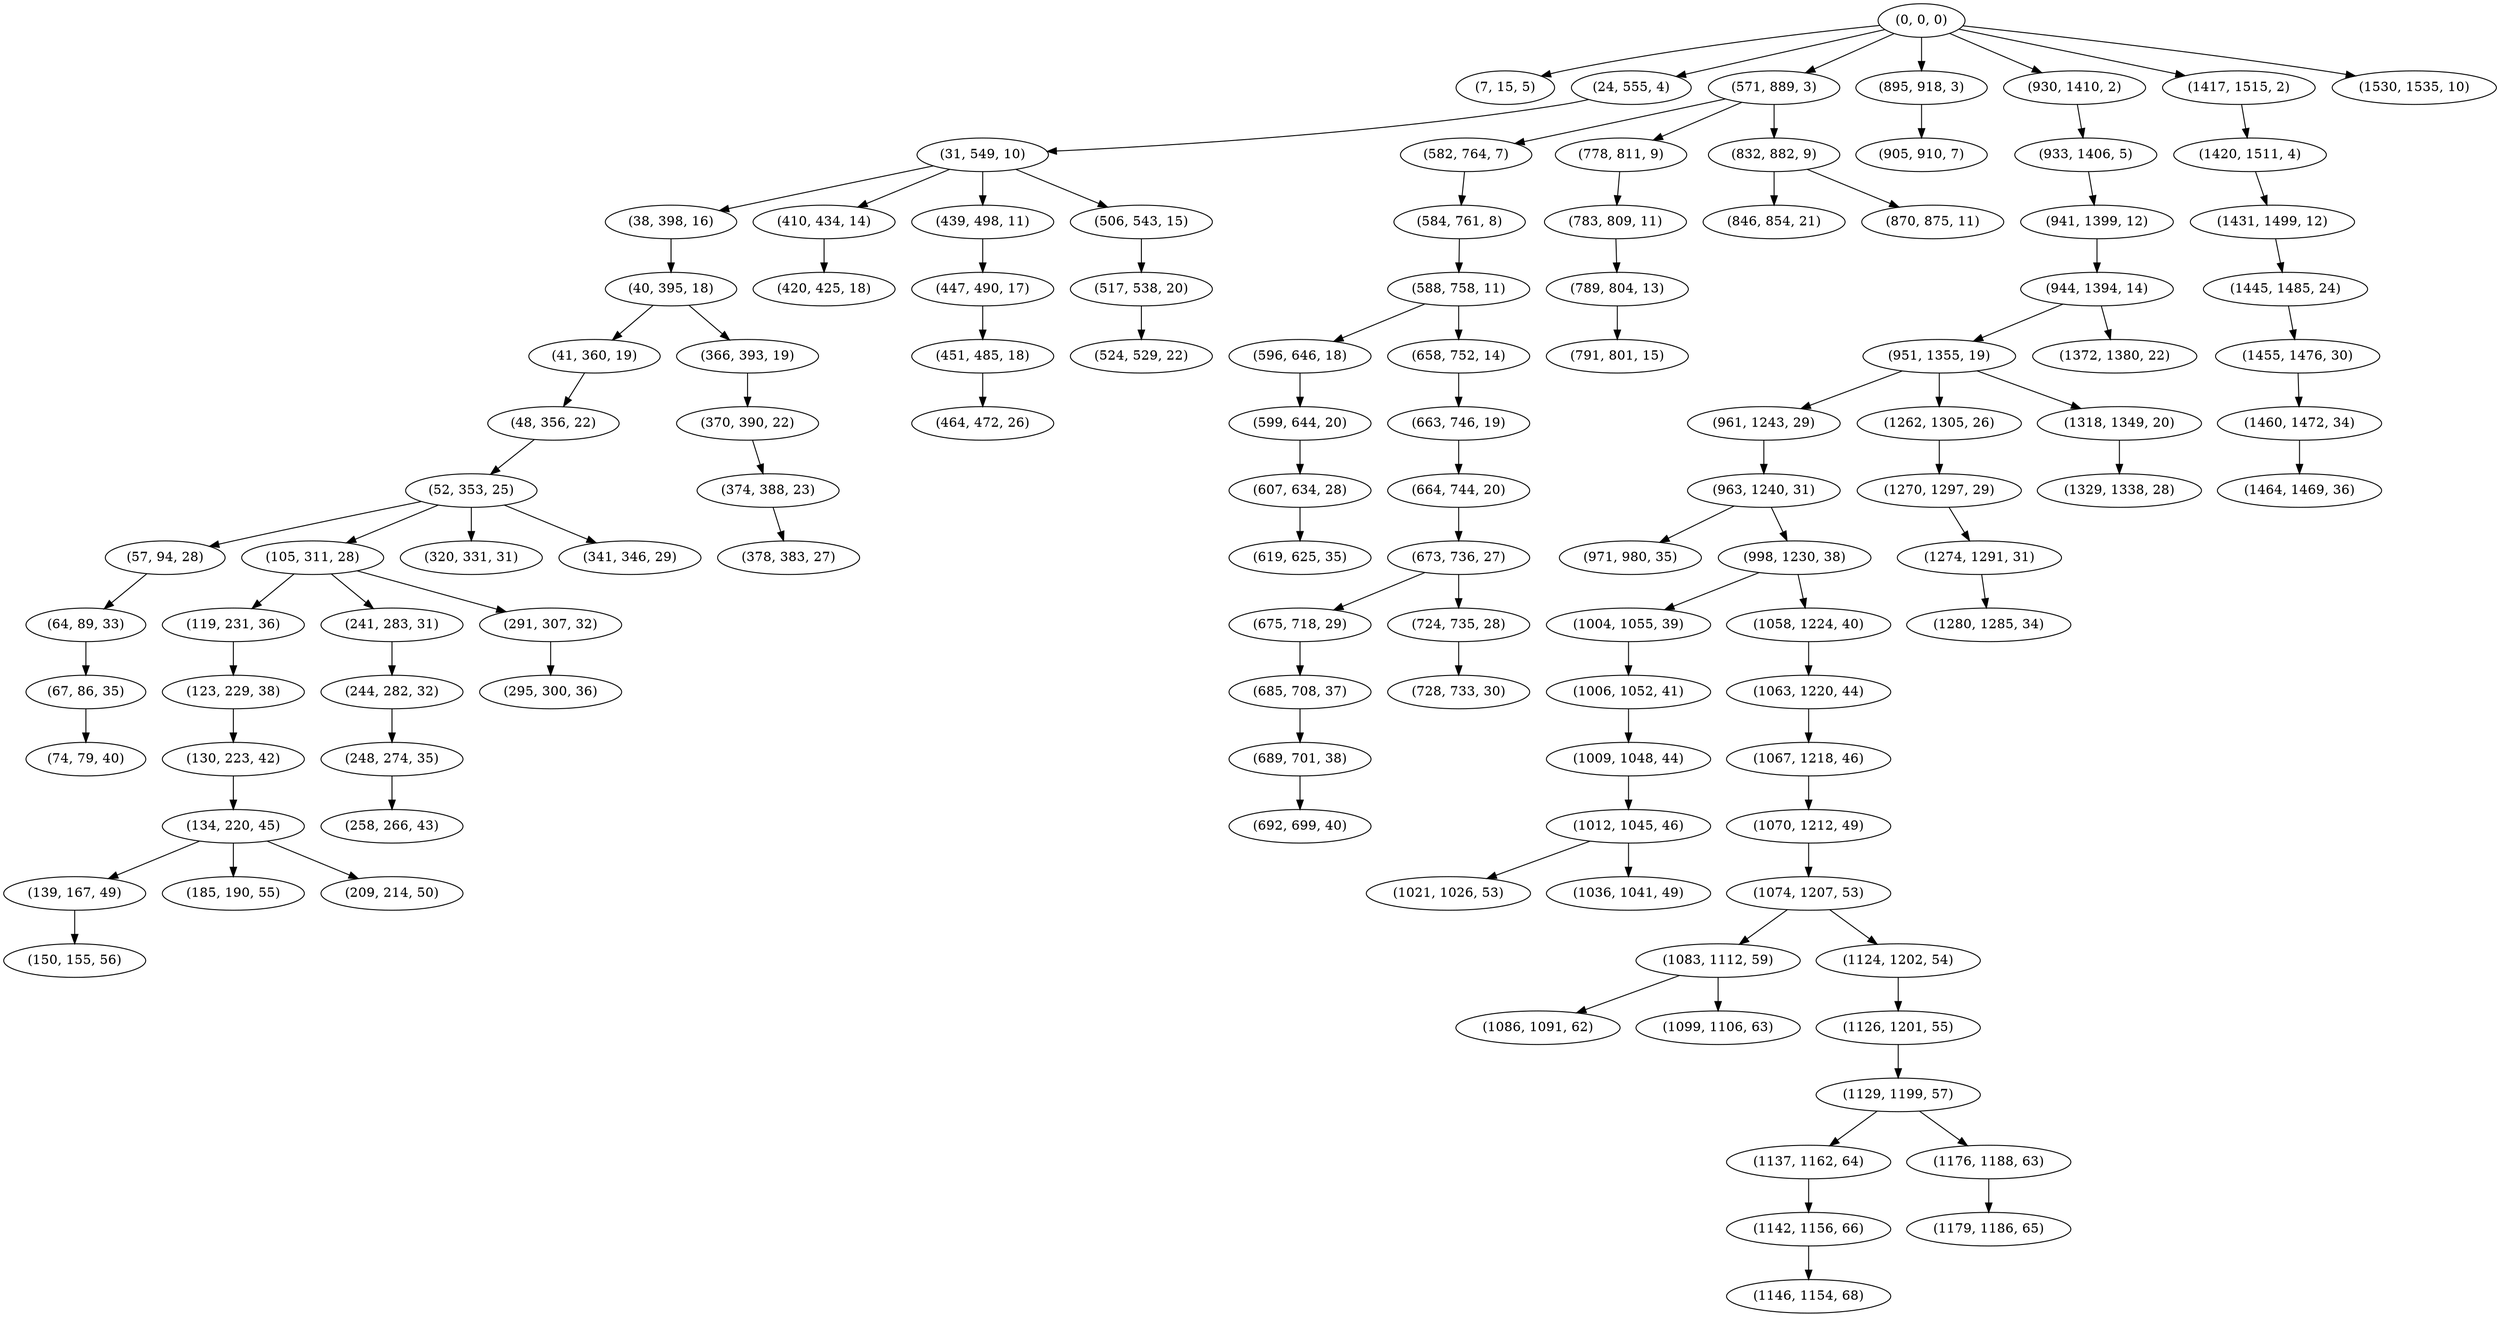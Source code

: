 digraph tree {
    "(0, 0, 0)";
    "(7, 15, 5)";
    "(24, 555, 4)";
    "(31, 549, 10)";
    "(38, 398, 16)";
    "(40, 395, 18)";
    "(41, 360, 19)";
    "(48, 356, 22)";
    "(52, 353, 25)";
    "(57, 94, 28)";
    "(64, 89, 33)";
    "(67, 86, 35)";
    "(74, 79, 40)";
    "(105, 311, 28)";
    "(119, 231, 36)";
    "(123, 229, 38)";
    "(130, 223, 42)";
    "(134, 220, 45)";
    "(139, 167, 49)";
    "(150, 155, 56)";
    "(185, 190, 55)";
    "(209, 214, 50)";
    "(241, 283, 31)";
    "(244, 282, 32)";
    "(248, 274, 35)";
    "(258, 266, 43)";
    "(291, 307, 32)";
    "(295, 300, 36)";
    "(320, 331, 31)";
    "(341, 346, 29)";
    "(366, 393, 19)";
    "(370, 390, 22)";
    "(374, 388, 23)";
    "(378, 383, 27)";
    "(410, 434, 14)";
    "(420, 425, 18)";
    "(439, 498, 11)";
    "(447, 490, 17)";
    "(451, 485, 18)";
    "(464, 472, 26)";
    "(506, 543, 15)";
    "(517, 538, 20)";
    "(524, 529, 22)";
    "(571, 889, 3)";
    "(582, 764, 7)";
    "(584, 761, 8)";
    "(588, 758, 11)";
    "(596, 646, 18)";
    "(599, 644, 20)";
    "(607, 634, 28)";
    "(619, 625, 35)";
    "(658, 752, 14)";
    "(663, 746, 19)";
    "(664, 744, 20)";
    "(673, 736, 27)";
    "(675, 718, 29)";
    "(685, 708, 37)";
    "(689, 701, 38)";
    "(692, 699, 40)";
    "(724, 735, 28)";
    "(728, 733, 30)";
    "(778, 811, 9)";
    "(783, 809, 11)";
    "(789, 804, 13)";
    "(791, 801, 15)";
    "(832, 882, 9)";
    "(846, 854, 21)";
    "(870, 875, 11)";
    "(895, 918, 3)";
    "(905, 910, 7)";
    "(930, 1410, 2)";
    "(933, 1406, 5)";
    "(941, 1399, 12)";
    "(944, 1394, 14)";
    "(951, 1355, 19)";
    "(961, 1243, 29)";
    "(963, 1240, 31)";
    "(971, 980, 35)";
    "(998, 1230, 38)";
    "(1004, 1055, 39)";
    "(1006, 1052, 41)";
    "(1009, 1048, 44)";
    "(1012, 1045, 46)";
    "(1021, 1026, 53)";
    "(1036, 1041, 49)";
    "(1058, 1224, 40)";
    "(1063, 1220, 44)";
    "(1067, 1218, 46)";
    "(1070, 1212, 49)";
    "(1074, 1207, 53)";
    "(1083, 1112, 59)";
    "(1086, 1091, 62)";
    "(1099, 1106, 63)";
    "(1124, 1202, 54)";
    "(1126, 1201, 55)";
    "(1129, 1199, 57)";
    "(1137, 1162, 64)";
    "(1142, 1156, 66)";
    "(1146, 1154, 68)";
    "(1176, 1188, 63)";
    "(1179, 1186, 65)";
    "(1262, 1305, 26)";
    "(1270, 1297, 29)";
    "(1274, 1291, 31)";
    "(1280, 1285, 34)";
    "(1318, 1349, 20)";
    "(1329, 1338, 28)";
    "(1372, 1380, 22)";
    "(1417, 1515, 2)";
    "(1420, 1511, 4)";
    "(1431, 1499, 12)";
    "(1445, 1485, 24)";
    "(1455, 1476, 30)";
    "(1460, 1472, 34)";
    "(1464, 1469, 36)";
    "(1530, 1535, 10)";
    "(0, 0, 0)" -> "(7, 15, 5)";
    "(0, 0, 0)" -> "(24, 555, 4)";
    "(0, 0, 0)" -> "(571, 889, 3)";
    "(0, 0, 0)" -> "(895, 918, 3)";
    "(0, 0, 0)" -> "(930, 1410, 2)";
    "(0, 0, 0)" -> "(1417, 1515, 2)";
    "(0, 0, 0)" -> "(1530, 1535, 10)";
    "(24, 555, 4)" -> "(31, 549, 10)";
    "(31, 549, 10)" -> "(38, 398, 16)";
    "(31, 549, 10)" -> "(410, 434, 14)";
    "(31, 549, 10)" -> "(439, 498, 11)";
    "(31, 549, 10)" -> "(506, 543, 15)";
    "(38, 398, 16)" -> "(40, 395, 18)";
    "(40, 395, 18)" -> "(41, 360, 19)";
    "(40, 395, 18)" -> "(366, 393, 19)";
    "(41, 360, 19)" -> "(48, 356, 22)";
    "(48, 356, 22)" -> "(52, 353, 25)";
    "(52, 353, 25)" -> "(57, 94, 28)";
    "(52, 353, 25)" -> "(105, 311, 28)";
    "(52, 353, 25)" -> "(320, 331, 31)";
    "(52, 353, 25)" -> "(341, 346, 29)";
    "(57, 94, 28)" -> "(64, 89, 33)";
    "(64, 89, 33)" -> "(67, 86, 35)";
    "(67, 86, 35)" -> "(74, 79, 40)";
    "(105, 311, 28)" -> "(119, 231, 36)";
    "(105, 311, 28)" -> "(241, 283, 31)";
    "(105, 311, 28)" -> "(291, 307, 32)";
    "(119, 231, 36)" -> "(123, 229, 38)";
    "(123, 229, 38)" -> "(130, 223, 42)";
    "(130, 223, 42)" -> "(134, 220, 45)";
    "(134, 220, 45)" -> "(139, 167, 49)";
    "(134, 220, 45)" -> "(185, 190, 55)";
    "(134, 220, 45)" -> "(209, 214, 50)";
    "(139, 167, 49)" -> "(150, 155, 56)";
    "(241, 283, 31)" -> "(244, 282, 32)";
    "(244, 282, 32)" -> "(248, 274, 35)";
    "(248, 274, 35)" -> "(258, 266, 43)";
    "(291, 307, 32)" -> "(295, 300, 36)";
    "(366, 393, 19)" -> "(370, 390, 22)";
    "(370, 390, 22)" -> "(374, 388, 23)";
    "(374, 388, 23)" -> "(378, 383, 27)";
    "(410, 434, 14)" -> "(420, 425, 18)";
    "(439, 498, 11)" -> "(447, 490, 17)";
    "(447, 490, 17)" -> "(451, 485, 18)";
    "(451, 485, 18)" -> "(464, 472, 26)";
    "(506, 543, 15)" -> "(517, 538, 20)";
    "(517, 538, 20)" -> "(524, 529, 22)";
    "(571, 889, 3)" -> "(582, 764, 7)";
    "(571, 889, 3)" -> "(778, 811, 9)";
    "(571, 889, 3)" -> "(832, 882, 9)";
    "(582, 764, 7)" -> "(584, 761, 8)";
    "(584, 761, 8)" -> "(588, 758, 11)";
    "(588, 758, 11)" -> "(596, 646, 18)";
    "(588, 758, 11)" -> "(658, 752, 14)";
    "(596, 646, 18)" -> "(599, 644, 20)";
    "(599, 644, 20)" -> "(607, 634, 28)";
    "(607, 634, 28)" -> "(619, 625, 35)";
    "(658, 752, 14)" -> "(663, 746, 19)";
    "(663, 746, 19)" -> "(664, 744, 20)";
    "(664, 744, 20)" -> "(673, 736, 27)";
    "(673, 736, 27)" -> "(675, 718, 29)";
    "(673, 736, 27)" -> "(724, 735, 28)";
    "(675, 718, 29)" -> "(685, 708, 37)";
    "(685, 708, 37)" -> "(689, 701, 38)";
    "(689, 701, 38)" -> "(692, 699, 40)";
    "(724, 735, 28)" -> "(728, 733, 30)";
    "(778, 811, 9)" -> "(783, 809, 11)";
    "(783, 809, 11)" -> "(789, 804, 13)";
    "(789, 804, 13)" -> "(791, 801, 15)";
    "(832, 882, 9)" -> "(846, 854, 21)";
    "(832, 882, 9)" -> "(870, 875, 11)";
    "(895, 918, 3)" -> "(905, 910, 7)";
    "(930, 1410, 2)" -> "(933, 1406, 5)";
    "(933, 1406, 5)" -> "(941, 1399, 12)";
    "(941, 1399, 12)" -> "(944, 1394, 14)";
    "(944, 1394, 14)" -> "(951, 1355, 19)";
    "(944, 1394, 14)" -> "(1372, 1380, 22)";
    "(951, 1355, 19)" -> "(961, 1243, 29)";
    "(951, 1355, 19)" -> "(1262, 1305, 26)";
    "(951, 1355, 19)" -> "(1318, 1349, 20)";
    "(961, 1243, 29)" -> "(963, 1240, 31)";
    "(963, 1240, 31)" -> "(971, 980, 35)";
    "(963, 1240, 31)" -> "(998, 1230, 38)";
    "(998, 1230, 38)" -> "(1004, 1055, 39)";
    "(998, 1230, 38)" -> "(1058, 1224, 40)";
    "(1004, 1055, 39)" -> "(1006, 1052, 41)";
    "(1006, 1052, 41)" -> "(1009, 1048, 44)";
    "(1009, 1048, 44)" -> "(1012, 1045, 46)";
    "(1012, 1045, 46)" -> "(1021, 1026, 53)";
    "(1012, 1045, 46)" -> "(1036, 1041, 49)";
    "(1058, 1224, 40)" -> "(1063, 1220, 44)";
    "(1063, 1220, 44)" -> "(1067, 1218, 46)";
    "(1067, 1218, 46)" -> "(1070, 1212, 49)";
    "(1070, 1212, 49)" -> "(1074, 1207, 53)";
    "(1074, 1207, 53)" -> "(1083, 1112, 59)";
    "(1074, 1207, 53)" -> "(1124, 1202, 54)";
    "(1083, 1112, 59)" -> "(1086, 1091, 62)";
    "(1083, 1112, 59)" -> "(1099, 1106, 63)";
    "(1124, 1202, 54)" -> "(1126, 1201, 55)";
    "(1126, 1201, 55)" -> "(1129, 1199, 57)";
    "(1129, 1199, 57)" -> "(1137, 1162, 64)";
    "(1129, 1199, 57)" -> "(1176, 1188, 63)";
    "(1137, 1162, 64)" -> "(1142, 1156, 66)";
    "(1142, 1156, 66)" -> "(1146, 1154, 68)";
    "(1176, 1188, 63)" -> "(1179, 1186, 65)";
    "(1262, 1305, 26)" -> "(1270, 1297, 29)";
    "(1270, 1297, 29)" -> "(1274, 1291, 31)";
    "(1274, 1291, 31)" -> "(1280, 1285, 34)";
    "(1318, 1349, 20)" -> "(1329, 1338, 28)";
    "(1417, 1515, 2)" -> "(1420, 1511, 4)";
    "(1420, 1511, 4)" -> "(1431, 1499, 12)";
    "(1431, 1499, 12)" -> "(1445, 1485, 24)";
    "(1445, 1485, 24)" -> "(1455, 1476, 30)";
    "(1455, 1476, 30)" -> "(1460, 1472, 34)";
    "(1460, 1472, 34)" -> "(1464, 1469, 36)";
}
